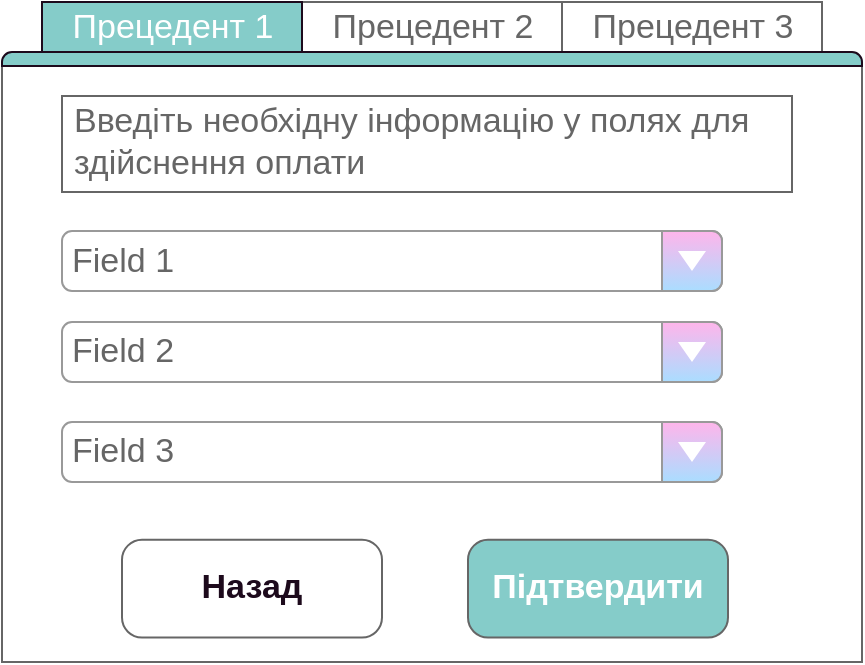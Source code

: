 <mxfile version="21.8.2" type="device" pages="2">
  <diagram name="Page-1" id="f1b7ffb7-ca1e-a977-7cf5-a751b3c06c05">
    <mxGraphModel dx="488" dy="875" grid="1" gridSize="10" guides="1" tooltips="1" connect="1" arrows="1" fold="1" page="1" pageScale="1" pageWidth="826" pageHeight="1169" background="none" math="0" shadow="0">
      <root>
        <mxCell id="0" />
        <mxCell id="1" parent="0" />
        <mxCell id="h0xlI4jLmzYrcoVNBV4q-77" value="" style="strokeWidth=1;shadow=0;dashed=0;align=center;html=1;shape=mxgraph.mockup.containers.marginRect2;rectMarginTop=32;strokeColor=#666666;gradientColor=none;whiteSpace=wrap;" vertex="1" parent="1">
          <mxGeometry x="50" y="440" width="430" height="330" as="geometry" />
        </mxCell>
        <mxCell id="h0xlI4jLmzYrcoVNBV4q-78" value="Прецедент 2" style="strokeColor=inherit;fillColor=inherit;gradientColor=inherit;strokeWidth=1;shadow=0;dashed=0;align=center;html=1;shape=mxgraph.mockup.containers.rrect;rSize=0;fontSize=17;fontColor=#666666;gradientColor=none;" vertex="1" parent="h0xlI4jLmzYrcoVNBV4q-77">
          <mxGeometry width="130" height="25" relative="1" as="geometry">
            <mxPoint x="150" as="offset" />
          </mxGeometry>
        </mxCell>
        <mxCell id="h0xlI4jLmzYrcoVNBV4q-79" value="Прецедент 1" style="strokeWidth=1;shadow=0;dashed=0;align=center;html=1;shape=mxgraph.mockup.containers.rrect;rSize=0;fontSize=17;fontColor=#ffffff;strokeColor=#1D0A1C;fillColor=#85ccc9;" vertex="1" parent="h0xlI4jLmzYrcoVNBV4q-77">
          <mxGeometry width="130" height="25" relative="1" as="geometry">
            <mxPoint x="20" as="offset" />
          </mxGeometry>
        </mxCell>
        <mxCell id="h0xlI4jLmzYrcoVNBV4q-80" value="Прецедент 3" style="strokeColor=inherit;fillColor=inherit;gradientColor=inherit;strokeWidth=1;shadow=0;dashed=0;align=center;html=1;shape=mxgraph.mockup.containers.rrect;rSize=0;fontSize=17;fontColor=#666666;gradientColor=none;" vertex="1" parent="h0xlI4jLmzYrcoVNBV4q-77">
          <mxGeometry width="130" height="25" relative="1" as="geometry">
            <mxPoint x="280" as="offset" />
          </mxGeometry>
        </mxCell>
        <mxCell id="h0xlI4jLmzYrcoVNBV4q-81" value="" style="strokeWidth=1;shadow=0;dashed=0;align=center;html=1;shape=mxgraph.mockup.containers.topButton;rSize=5;strokeColor=#1D0A1C;fillColor=#85CCC9;gradientColor=none;resizeWidth=1;movable=0;deletable=1;" vertex="1" parent="h0xlI4jLmzYrcoVNBV4q-77">
          <mxGeometry width="430.0" height="7" relative="1" as="geometry">
            <mxPoint y="25" as="offset" />
          </mxGeometry>
        </mxCell>
        <mxCell id="h0xlI4jLmzYrcoVNBV4q-84" value="Field 3" style="strokeWidth=1;shadow=0;dashed=0;align=center;html=1;shape=mxgraph.mockup.forms.comboBox;strokeColor=#999999;fillColor=#FFB5EB;align=left;fillColor2=#aaddff;mainText=;fontColor=#666666;fontSize=17;spacingLeft=3;gradientColor=none;" vertex="1" parent="h0xlI4jLmzYrcoVNBV4q-77">
          <mxGeometry x="30" y="210" width="330" height="30" as="geometry" />
        </mxCell>
        <mxCell id="h0xlI4jLmzYrcoVNBV4q-90" value="Підтвердити" style="strokeWidth=1;shadow=0;dashed=0;align=center;html=1;shape=mxgraph.mockup.buttons.button;strokeColor=#666666;fontColor=#ffffff;mainText=;buttonStyle=round;fontSize=17;fontStyle=1;fillColor=#85CCC9;whiteSpace=wrap;" vertex="1" parent="h0xlI4jLmzYrcoVNBV4q-77">
          <mxGeometry x="233" y="268.889" width="130" height="48.889" as="geometry" />
        </mxCell>
        <mxCell id="h0xlI4jLmzYrcoVNBV4q-92" value="&lt;font color=&quot;#1d0a1c&quot;&gt;Назад&lt;/font&gt;" style="strokeWidth=1;shadow=0;dashed=0;align=center;html=1;shape=mxgraph.mockup.buttons.button;strokeColor=#666666;fontColor=#ffffff;mainText=;buttonStyle=round;fontSize=17;fontStyle=1;fillColor=#FFFFFF;whiteSpace=wrap;" vertex="1" parent="h0xlI4jLmzYrcoVNBV4q-77">
          <mxGeometry x="60" y="268.889" width="130" height="48.889" as="geometry" />
        </mxCell>
        <mxCell id="h0xlI4jLmzYrcoVNBV4q-93" value="Field 2" style="strokeWidth=1;shadow=0;dashed=0;align=center;html=1;shape=mxgraph.mockup.forms.comboBox;strokeColor=#999999;fillColor=#FFB5EB;align=left;fillColor2=#aaddff;mainText=;fontColor=#666666;fontSize=17;spacingLeft=3;" vertex="1" parent="h0xlI4jLmzYrcoVNBV4q-77">
          <mxGeometry x="30" y="160" width="330" height="30" as="geometry" />
        </mxCell>
        <mxCell id="h0xlI4jLmzYrcoVNBV4q-94" value="Field 1" style="strokeWidth=1;shadow=0;dashed=0;align=center;html=1;shape=mxgraph.mockup.forms.comboBox;strokeColor=#999999;fillColor=#FFB5EB;align=left;fillColor2=#aaddff;mainText=;fontColor=#666666;fontSize=17;spacingLeft=3;" vertex="1" parent="h0xlI4jLmzYrcoVNBV4q-77">
          <mxGeometry x="30" y="114.5" width="330" height="30" as="geometry" />
        </mxCell>
        <mxCell id="h0xlI4jLmzYrcoVNBV4q-95" value="Введіть необхідну інформацію у полях для здійснення оплати" style="strokeWidth=1;shadow=0;dashed=0;align=center;html=1;shape=mxgraph.mockup.text.textBox;fontColor=#666666;align=left;fontSize=17;spacingLeft=4;spacingTop=-3;whiteSpace=wrap;strokeColor=#666666;mainText=;fillStyle=auto;" vertex="1" parent="h0xlI4jLmzYrcoVNBV4q-77">
          <mxGeometry x="30" y="47" width="365" height="48" as="geometry" />
        </mxCell>
      </root>
    </mxGraphModel>
  </diagram>
  <diagram id="9j6BMVzBNtlCnUVLWTuU" name="Страница — 2">
    <mxGraphModel dx="1008" dy="1750" grid="1" gridSize="10" guides="1" tooltips="1" connect="1" arrows="1" fold="1" page="1" pageScale="1" pageWidth="1169" pageHeight="827" math="0" shadow="0">
      <root>
        <mxCell id="0" />
        <mxCell id="1" parent="0" />
        <mxCell id="my_R7svTArsjujbV07Jw-1" value="" style="shape=mxgraph.mockup.containers.marginRect;rectMarginTop=10;strokeColor=#1D0A1C;strokeWidth=1;dashed=0;rounded=1;arcSize=5;recursiveResize=0;html=1;whiteSpace=wrap;" vertex="1" parent="1">
          <mxGeometry x="40" y="190" width="330" height="390" as="geometry" />
        </mxCell>
        <mxCell id="my_R7svTArsjujbV07Jw-2" value="Login+Password" style="shape=rect;strokeColor=default;fillColor=#D87BC2;strokeWidth=1;dashed=0;rounded=1;arcSize=20;fontColor=#ffffff;fontSize=17;spacing=2;spacingTop=-2;align=left;autosize=1;spacingLeft=4;resizeWidth=0;resizeHeight=0;perimeter=none;html=1;whiteSpace=wrap;" vertex="1" parent="my_R7svTArsjujbV07Jw-1">
          <mxGeometry x="90" width="150" height="30" as="geometry" />
        </mxCell>
        <mxCell id="my_R7svTArsjujbV07Jw-3" value="" style="strokeWidth=1;shadow=0;dashed=0;align=center;html=1;shape=mxgraph.mockup.buttons.button;strokeColor=#666666;fontColor=#ffffff;mainText=;buttonStyle=round;fontSize=17;fontStyle=1;fillColor=#FFB5EB;whiteSpace=wrap;" vertex="1" parent="my_R7svTArsjujbV07Jw-1">
          <mxGeometry x="40" y="50" width="110" height="160" as="geometry" />
        </mxCell>
        <mxCell id="my_R7svTArsjujbV07Jw-8" value="" style="strokeWidth=1;shadow=0;dashed=0;align=center;html=1;shape=mxgraph.mockup.buttons.button;strokeColor=#666666;fontColor=#ffffff;mainText=;buttonStyle=round;fontSize=17;fontStyle=1;fillColor=#FFB5EB;whiteSpace=wrap;" vertex="1" parent="my_R7svTArsjujbV07Jw-1">
          <mxGeometry x="40" y="230" width="250" height="56" as="geometry" />
        </mxCell>
        <mxCell id="my_R7svTArsjujbV07Jw-9" value="" style="strokeWidth=1;shadow=0;dashed=0;align=center;html=1;shape=mxgraph.mockup.buttons.button;strokeColor=#666666;fontColor=#ffffff;mainText=;buttonStyle=round;fontSize=17;fontStyle=1;fillColor=#FFB5EB;whiteSpace=wrap;" vertex="1" parent="my_R7svTArsjujbV07Jw-1">
          <mxGeometry x="40" y="310" width="250" height="36" as="geometry" />
        </mxCell>
        <mxCell id="my_R7svTArsjujbV07Jw-38" value="" style="strokeWidth=1;shadow=0;dashed=0;align=center;html=1;shape=mxgraph.mockup.buttons.button;strokeColor=#666666;fontColor=#ffffff;mainText=;buttonStyle=round;fontSize=17;fontStyle=1;fillColor=#FFB5EB;whiteSpace=wrap;" vertex="1" parent="my_R7svTArsjujbV07Jw-1">
          <mxGeometry x="180" y="50" width="110" height="160" as="geometry" />
        </mxCell>
        <mxCell id="my_R7svTArsjujbV07Jw-42" value="" style="ellipse;whiteSpace=wrap;html=1;aspect=fixed;fillColor=none;strokeColor=#6ACCC9;strokeWidth=4;" vertex="1" parent="my_R7svTArsjujbV07Jw-1">
          <mxGeometry x="250" y="236" width="50" height="50" as="geometry" />
        </mxCell>
        <mxCell id="my_R7svTArsjujbV07Jw-43" value="" style="endArrow=none;html=1;rounded=1;entryX=0;entryY=0.476;entryDx=0;entryDy=0;entryPerimeter=0;edgeStyle=orthogonalEdgeStyle;strokeColor=#6ACCC9;strokeWidth=4;" edge="1" parent="my_R7svTArsjujbV07Jw-1" target="my_R7svTArsjujbV07Jw-12">
          <mxGeometry width="50" height="50" relative="1" as="geometry">
            <mxPoint x="300" y="260" as="sourcePoint" />
            <mxPoint x="340" y="210" as="targetPoint" />
          </mxGeometry>
        </mxCell>
        <mxCell id="my_R7svTArsjujbV07Jw-10" value="" style="shape=mxgraph.mockup.containers.marginRect;rectMarginTop=10;strokeColor=#1D0A1C;strokeWidth=1;dashed=0;rounded=1;arcSize=5;recursiveResize=0;html=1;whiteSpace=wrap;" vertex="1" parent="1">
          <mxGeometry x="460" y="190" width="330" height="390" as="geometry" />
        </mxCell>
        <mxCell id="my_R7svTArsjujbV07Jw-11" value="List of available services" style="shape=rect;strokeColor=default;fillColor=#D87BC2;strokeWidth=1;dashed=0;rounded=1;arcSize=20;fontColor=#ffffff;fontSize=17;spacing=2;spacingTop=-2;align=left;autosize=1;spacingLeft=4;resizeWidth=0;resizeHeight=0;perimeter=none;html=1;whiteSpace=wrap;" vertex="1" parent="my_R7svTArsjujbV07Jw-10">
          <mxGeometry x="60" width="210" height="30" as="geometry" />
        </mxCell>
        <mxCell id="my_R7svTArsjujbV07Jw-12" value="" style="strokeWidth=1;shadow=0;dashed=0;align=center;html=1;shape=mxgraph.mockup.buttons.button;strokeColor=#666666;fontColor=#ffffff;mainText=;buttonStyle=round;fontSize=17;fontStyle=1;fillColor=#FFB5EB;whiteSpace=wrap;" vertex="1" parent="my_R7svTArsjujbV07Jw-10">
          <mxGeometry x="30" y="50" width="120" height="90" as="geometry" />
        </mxCell>
        <mxCell id="my_R7svTArsjujbV07Jw-13" value="" style="strokeWidth=1;shadow=0;dashed=0;align=center;html=1;shape=mxgraph.mockup.buttons.button;strokeColor=#666666;fontColor=#ffffff;mainText=;buttonStyle=round;fontSize=17;fontStyle=1;fillColor=#FFB5EB;whiteSpace=wrap;" vertex="1" parent="my_R7svTArsjujbV07Jw-10">
          <mxGeometry x="40" y="230" width="180" height="110" as="geometry" />
        </mxCell>
        <mxCell id="my_R7svTArsjujbV07Jw-14" value="" style="strokeWidth=1;shadow=0;dashed=0;align=center;html=1;shape=mxgraph.mockup.buttons.button;strokeColor=#666666;fontColor=#ffffff;mainText=;buttonStyle=round;fontSize=17;fontStyle=1;fillColor=#FFB5EB;whiteSpace=wrap;" vertex="1" parent="my_R7svTArsjujbV07Jw-10">
          <mxGeometry x="40" y="170" width="250" height="36" as="geometry" />
        </mxCell>
        <mxCell id="my_R7svTArsjujbV07Jw-15" value="" style="strokeWidth=1;shadow=0;dashed=0;align=center;html=1;shape=mxgraph.mockup.buttons.button;strokeColor=#666666;fontColor=#ffffff;mainText=;buttonStyle=round;fontSize=17;fontStyle=1;fillColor=#FFB5EB;whiteSpace=wrap;" vertex="1" parent="my_R7svTArsjujbV07Jw-10">
          <mxGeometry x="180" y="50" width="120" height="90" as="geometry" />
        </mxCell>
        <mxCell id="my_R7svTArsjujbV07Jw-37" value="" style="strokeWidth=1;shadow=0;dashed=0;align=center;html=1;shape=mxgraph.mockup.buttons.button;strokeColor=#666666;fontColor=#ffffff;mainText=;buttonStyle=round;fontSize=17;fontStyle=1;fillColor=#FFB5EB;whiteSpace=wrap;" vertex="1" parent="my_R7svTArsjujbV07Jw-10">
          <mxGeometry x="250" y="230" width="50" height="110" as="geometry" />
        </mxCell>
        <mxCell id="my_R7svTArsjujbV07Jw-16" value="" style="shape=mxgraph.mockup.containers.marginRect;rectMarginTop=10;strokeColor=#1D0A1C;strokeWidth=1;dashed=0;rounded=1;arcSize=5;recursiveResize=0;html=1;whiteSpace=wrap;" vertex="1" parent="1">
          <mxGeometry x="880" y="190" width="330" height="390" as="geometry" />
        </mxCell>
        <mxCell id="my_R7svTArsjujbV07Jw-17" value="Choose the items" style="shape=rect;strokeColor=default;fillColor=#D87BC2;strokeWidth=1;dashed=0;rounded=1;arcSize=20;fontColor=#ffffff;fontSize=17;spacing=2;spacingTop=-2;align=left;autosize=1;spacingLeft=4;resizeWidth=0;resizeHeight=0;perimeter=none;html=1;whiteSpace=wrap;" vertex="1" parent="my_R7svTArsjujbV07Jw-16">
          <mxGeometry x="85" width="160" height="30" as="geometry" />
        </mxCell>
        <mxCell id="my_R7svTArsjujbV07Jw-19" value="" style="strokeWidth=1;shadow=0;dashed=0;align=center;html=1;shape=mxgraph.mockup.buttons.button;strokeColor=#666666;fontColor=#ffffff;mainText=;buttonStyle=round;fontSize=17;fontStyle=1;fillColor=#FFB5EB;whiteSpace=wrap;" vertex="1" parent="my_R7svTArsjujbV07Jw-16">
          <mxGeometry x="30" y="50" width="100" height="50" as="geometry" />
        </mxCell>
        <mxCell id="my_R7svTArsjujbV07Jw-21" value="" style="strokeWidth=1;shadow=0;dashed=0;align=center;html=1;shape=mxgraph.mockup.buttons.button;strokeColor=#666666;fontColor=#ffffff;mainText=;buttonStyle=round;fontSize=17;fontStyle=1;fillColor=#FFB5EB;whiteSpace=wrap;" vertex="1" parent="my_R7svTArsjujbV07Jw-16">
          <mxGeometry x="150" y="50" width="150" height="130" as="geometry" />
        </mxCell>
        <mxCell id="my_R7svTArsjujbV07Jw-22" value="" style="strokeWidth=1;shadow=0;dashed=0;align=center;html=1;shape=mxgraph.mockup.buttons.button;strokeColor=#666666;fontColor=#ffffff;mainText=;buttonStyle=round;fontSize=17;fontStyle=1;fillColor=#FFB5EB;whiteSpace=wrap;" vertex="1" parent="my_R7svTArsjujbV07Jw-16">
          <mxGeometry x="30" y="120" width="100" height="50" as="geometry" />
        </mxCell>
        <mxCell id="my_R7svTArsjujbV07Jw-24" value="" style="strokeWidth=1;shadow=0;dashed=0;align=center;html=1;shape=mxgraph.mockup.buttons.button;strokeColor=#666666;fontColor=#ffffff;mainText=;buttonStyle=round;fontSize=17;fontStyle=1;fillColor=#FFB5EB;whiteSpace=wrap;" vertex="1" parent="my_R7svTArsjujbV07Jw-16">
          <mxGeometry x="200" y="210" width="100" height="50" as="geometry" />
        </mxCell>
        <mxCell id="my_R7svTArsjujbV07Jw-26" value="" style="strokeWidth=1;shadow=0;dashed=0;align=center;html=1;shape=mxgraph.mockup.buttons.button;strokeColor=#666666;fontColor=#ffffff;mainText=;buttonStyle=round;fontSize=17;fontStyle=1;fillColor=#FFB5EB;whiteSpace=wrap;" vertex="1" parent="my_R7svTArsjujbV07Jw-16">
          <mxGeometry x="200" y="280" width="100" height="50" as="geometry" />
        </mxCell>
        <mxCell id="my_R7svTArsjujbV07Jw-25" value="" style="strokeWidth=1;shadow=0;dashed=0;align=center;html=1;shape=mxgraph.mockup.buttons.button;strokeColor=#666666;fontColor=#ffffff;mainText=;buttonStyle=round;fontSize=17;fontStyle=1;fillColor=#FFB5EB;whiteSpace=wrap;" vertex="1" parent="my_R7svTArsjujbV07Jw-16">
          <mxGeometry x="30" y="210" width="150" height="130" as="geometry" />
        </mxCell>
        <mxCell id="my_R7svTArsjujbV07Jw-47" value="" style="ellipse;whiteSpace=wrap;html=1;aspect=fixed;fillColor=none;strokeColor=#6ACCC9;strokeWidth=4;" vertex="1" parent="my_R7svTArsjujbV07Jw-16">
          <mxGeometry x="270" y="280" width="50" height="50" as="geometry" />
        </mxCell>
        <mxCell id="my_R7svTArsjujbV07Jw-48" value="" style="endArrow=none;html=1;strokeColor=#6ACCC9;strokeWidth=4;rounded=1;entryX=-0.002;entryY=0.387;entryDx=0;entryDy=0;entryPerimeter=0;edgeStyle=orthogonalEdgeStyle;" edge="1" parent="my_R7svTArsjujbV07Jw-16" target="my_R7svTArsjujbV07Jw-27">
          <mxGeometry width="50" height="50" relative="1" as="geometry">
            <mxPoint x="320" y="304" as="sourcePoint" />
            <mxPoint x="416" y="146" as="targetPoint" />
          </mxGeometry>
        </mxCell>
        <mxCell id="my_R7svTArsjujbV07Jw-27" value="" style="shape=mxgraph.mockup.containers.marginRect;rectMarginTop=10;strokeColor=#1D0A1C;strokeWidth=1;dashed=0;rounded=1;arcSize=5;recursiveResize=0;html=1;whiteSpace=wrap;" vertex="1" parent="1">
          <mxGeometry x="1300" y="190" width="330" height="390" as="geometry" />
        </mxCell>
        <mxCell id="my_R7svTArsjujbV07Jw-28" value="Create collection" style="shape=rect;strokeColor=default;fillColor=#D87BC2;strokeWidth=1;dashed=0;rounded=1;arcSize=20;fontColor=#ffffff;fontSize=17;spacing=2;spacingTop=-2;align=left;autosize=1;spacingLeft=4;resizeWidth=0;resizeHeight=0;perimeter=none;html=1;whiteSpace=wrap;" vertex="1" parent="my_R7svTArsjujbV07Jw-27">
          <mxGeometry x="90" width="150" height="30" as="geometry" />
        </mxCell>
        <mxCell id="my_R7svTArsjujbV07Jw-29" value="" style="strokeWidth=1;shadow=0;dashed=0;align=center;html=1;shape=mxgraph.mockup.buttons.button;strokeColor=#666666;fontColor=#ffffff;mainText=;buttonStyle=round;fontSize=17;fontStyle=1;fillColor=#FFB5EB;whiteSpace=wrap;" vertex="1" parent="my_R7svTArsjujbV07Jw-27">
          <mxGeometry x="30" y="50" width="110" height="50" as="geometry" />
        </mxCell>
        <mxCell id="my_R7svTArsjujbV07Jw-30" value="" style="strokeWidth=1;shadow=0;dashed=0;align=center;html=1;shape=mxgraph.mockup.buttons.button;strokeColor=#666666;fontColor=#ffffff;mainText=;buttonStyle=round;fontSize=17;fontStyle=1;fillColor=#FFB5EB;whiteSpace=wrap;" vertex="1" parent="my_R7svTArsjujbV07Jw-27">
          <mxGeometry x="30" y="120" width="140" height="60" as="geometry" />
        </mxCell>
        <mxCell id="my_R7svTArsjujbV07Jw-32" value="" style="strokeWidth=1;shadow=0;dashed=0;align=center;html=1;shape=mxgraph.mockup.buttons.button;strokeColor=#666666;fontColor=#ffffff;mainText=;buttonStyle=round;fontSize=17;fontStyle=1;fillColor=#FFB5EB;whiteSpace=wrap;" vertex="1" parent="my_R7svTArsjujbV07Jw-27">
          <mxGeometry x="200" y="120" width="100" height="140" as="geometry" />
        </mxCell>
        <mxCell id="my_R7svTArsjujbV07Jw-34" value="" style="strokeWidth=1;shadow=0;dashed=0;align=center;html=1;shape=mxgraph.mockup.buttons.button;strokeColor=#666666;fontColor=#ffffff;mainText=;buttonStyle=round;fontSize=17;fontStyle=1;fillColor=#FFB5EB;whiteSpace=wrap;" vertex="1" parent="my_R7svTArsjujbV07Jw-27">
          <mxGeometry x="30" y="285" width="270" height="60" as="geometry" />
        </mxCell>
        <mxCell id="my_R7svTArsjujbV07Jw-35" value="" style="strokeWidth=1;shadow=0;dashed=0;align=center;html=1;shape=mxgraph.mockup.buttons.button;strokeColor=#666666;fontColor=#ffffff;mainText=;buttonStyle=round;fontSize=17;fontStyle=1;fillColor=#FFB5EB;whiteSpace=wrap;" vertex="1" parent="my_R7svTArsjujbV07Jw-27">
          <mxGeometry x="190" y="50" width="110" height="50" as="geometry" />
        </mxCell>
        <mxCell id="my_R7svTArsjujbV07Jw-36" value="" style="strokeWidth=1;shadow=0;dashed=0;align=center;html=1;shape=mxgraph.mockup.buttons.button;strokeColor=#666666;fontColor=#ffffff;mainText=;buttonStyle=round;fontSize=17;fontStyle=1;fillColor=#FFB5EB;whiteSpace=wrap;" vertex="1" parent="my_R7svTArsjujbV07Jw-27">
          <mxGeometry x="30" y="210" width="110" height="50" as="geometry" />
        </mxCell>
        <mxCell id="my_R7svTArsjujbV07Jw-45" value="" style="ellipse;whiteSpace=wrap;html=1;aspect=fixed;fillColor=none;strokeColor=#6ACCC9;strokeWidth=4;" vertex="1" parent="1">
          <mxGeometry x="730" y="236" width="50" height="50" as="geometry" />
        </mxCell>
        <mxCell id="my_R7svTArsjujbV07Jw-46" value="" style="endArrow=none;html=1;entryX=-0.003;entryY=0.581;entryDx=0;entryDy=0;entryPerimeter=0;strokeColor=#6ACCC9;strokeWidth=4;rounded=1;" edge="1" parent="1" target="my_R7svTArsjujbV07Jw-16">
          <mxGeometry width="50" height="50" relative="1" as="geometry">
            <mxPoint x="780" y="260" as="sourcePoint" />
            <mxPoint x="930" y="93" as="targetPoint" />
            <Array as="points">
              <mxPoint x="830" y="260" />
              <mxPoint x="830" y="415" />
            </Array>
          </mxGeometry>
        </mxCell>
      </root>
    </mxGraphModel>
  </diagram>
</mxfile>
